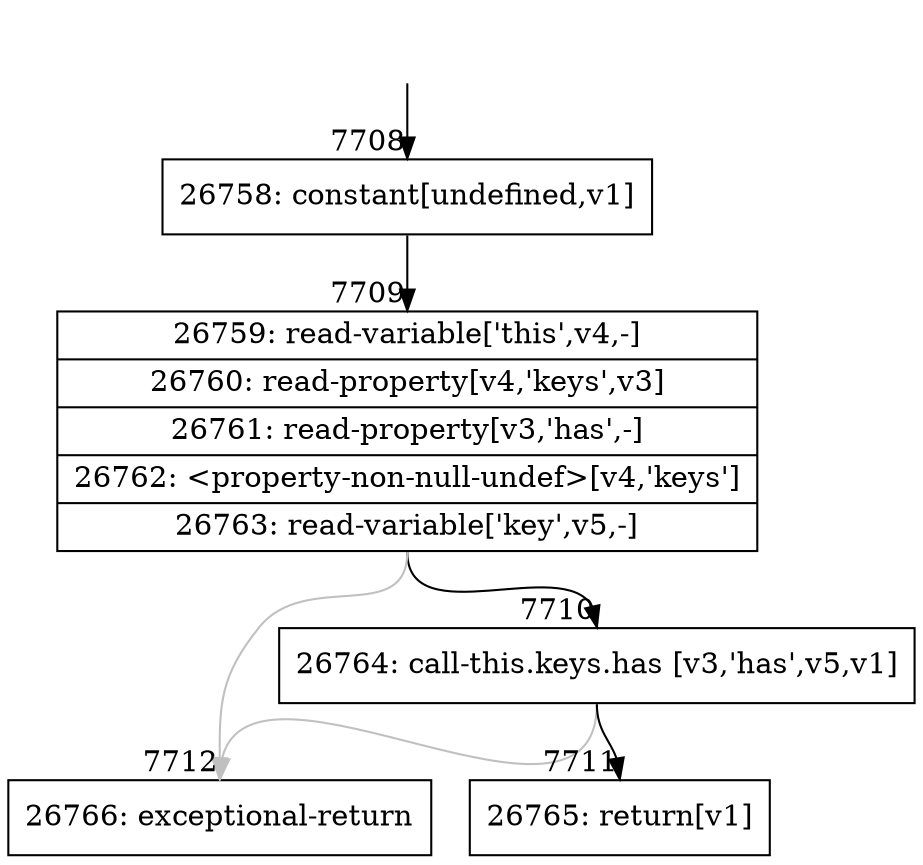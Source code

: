 digraph {
rankdir="TD"
BB_entry650[shape=none,label=""];
BB_entry650 -> BB7708 [tailport=s, headport=n, headlabel="    7708"]
BB7708 [shape=record label="{26758: constant[undefined,v1]}" ] 
BB7708 -> BB7709 [tailport=s, headport=n, headlabel="      7709"]
BB7709 [shape=record label="{26759: read-variable['this',v4,-]|26760: read-property[v4,'keys',v3]|26761: read-property[v3,'has',-]|26762: \<property-non-null-undef\>[v4,'keys']|26763: read-variable['key',v5,-]}" ] 
BB7709 -> BB7710 [tailport=s, headport=n, headlabel="      7710"]
BB7709 -> BB7712 [tailport=s, headport=n, color=gray, headlabel="      7712"]
BB7710 [shape=record label="{26764: call-this.keys.has [v3,'has',v5,v1]}" ] 
BB7710 -> BB7711 [tailport=s, headport=n, headlabel="      7711"]
BB7710 -> BB7712 [tailport=s, headport=n, color=gray]
BB7711 [shape=record label="{26765: return[v1]}" ] 
BB7712 [shape=record label="{26766: exceptional-return}" ] 
//#$~ 14247
}
